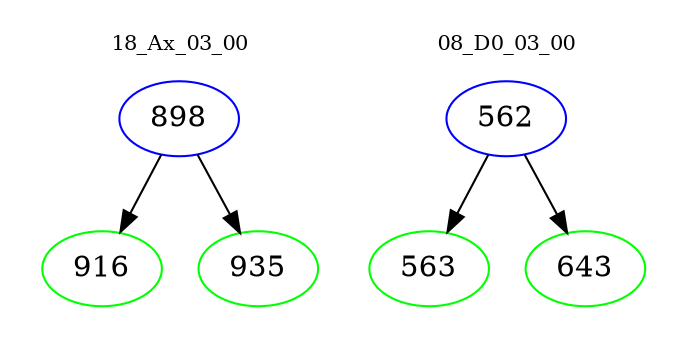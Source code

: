 digraph{
subgraph cluster_0 {
color = white
label = "18_Ax_03_00";
fontsize=10;
T0_898 [label="898", color="blue"]
T0_898 -> T0_916 [color="black"]
T0_916 [label="916", color="green"]
T0_898 -> T0_935 [color="black"]
T0_935 [label="935", color="green"]
}
subgraph cluster_1 {
color = white
label = "08_D0_03_00";
fontsize=10;
T1_562 [label="562", color="blue"]
T1_562 -> T1_563 [color="black"]
T1_563 [label="563", color="green"]
T1_562 -> T1_643 [color="black"]
T1_643 [label="643", color="green"]
}
}
